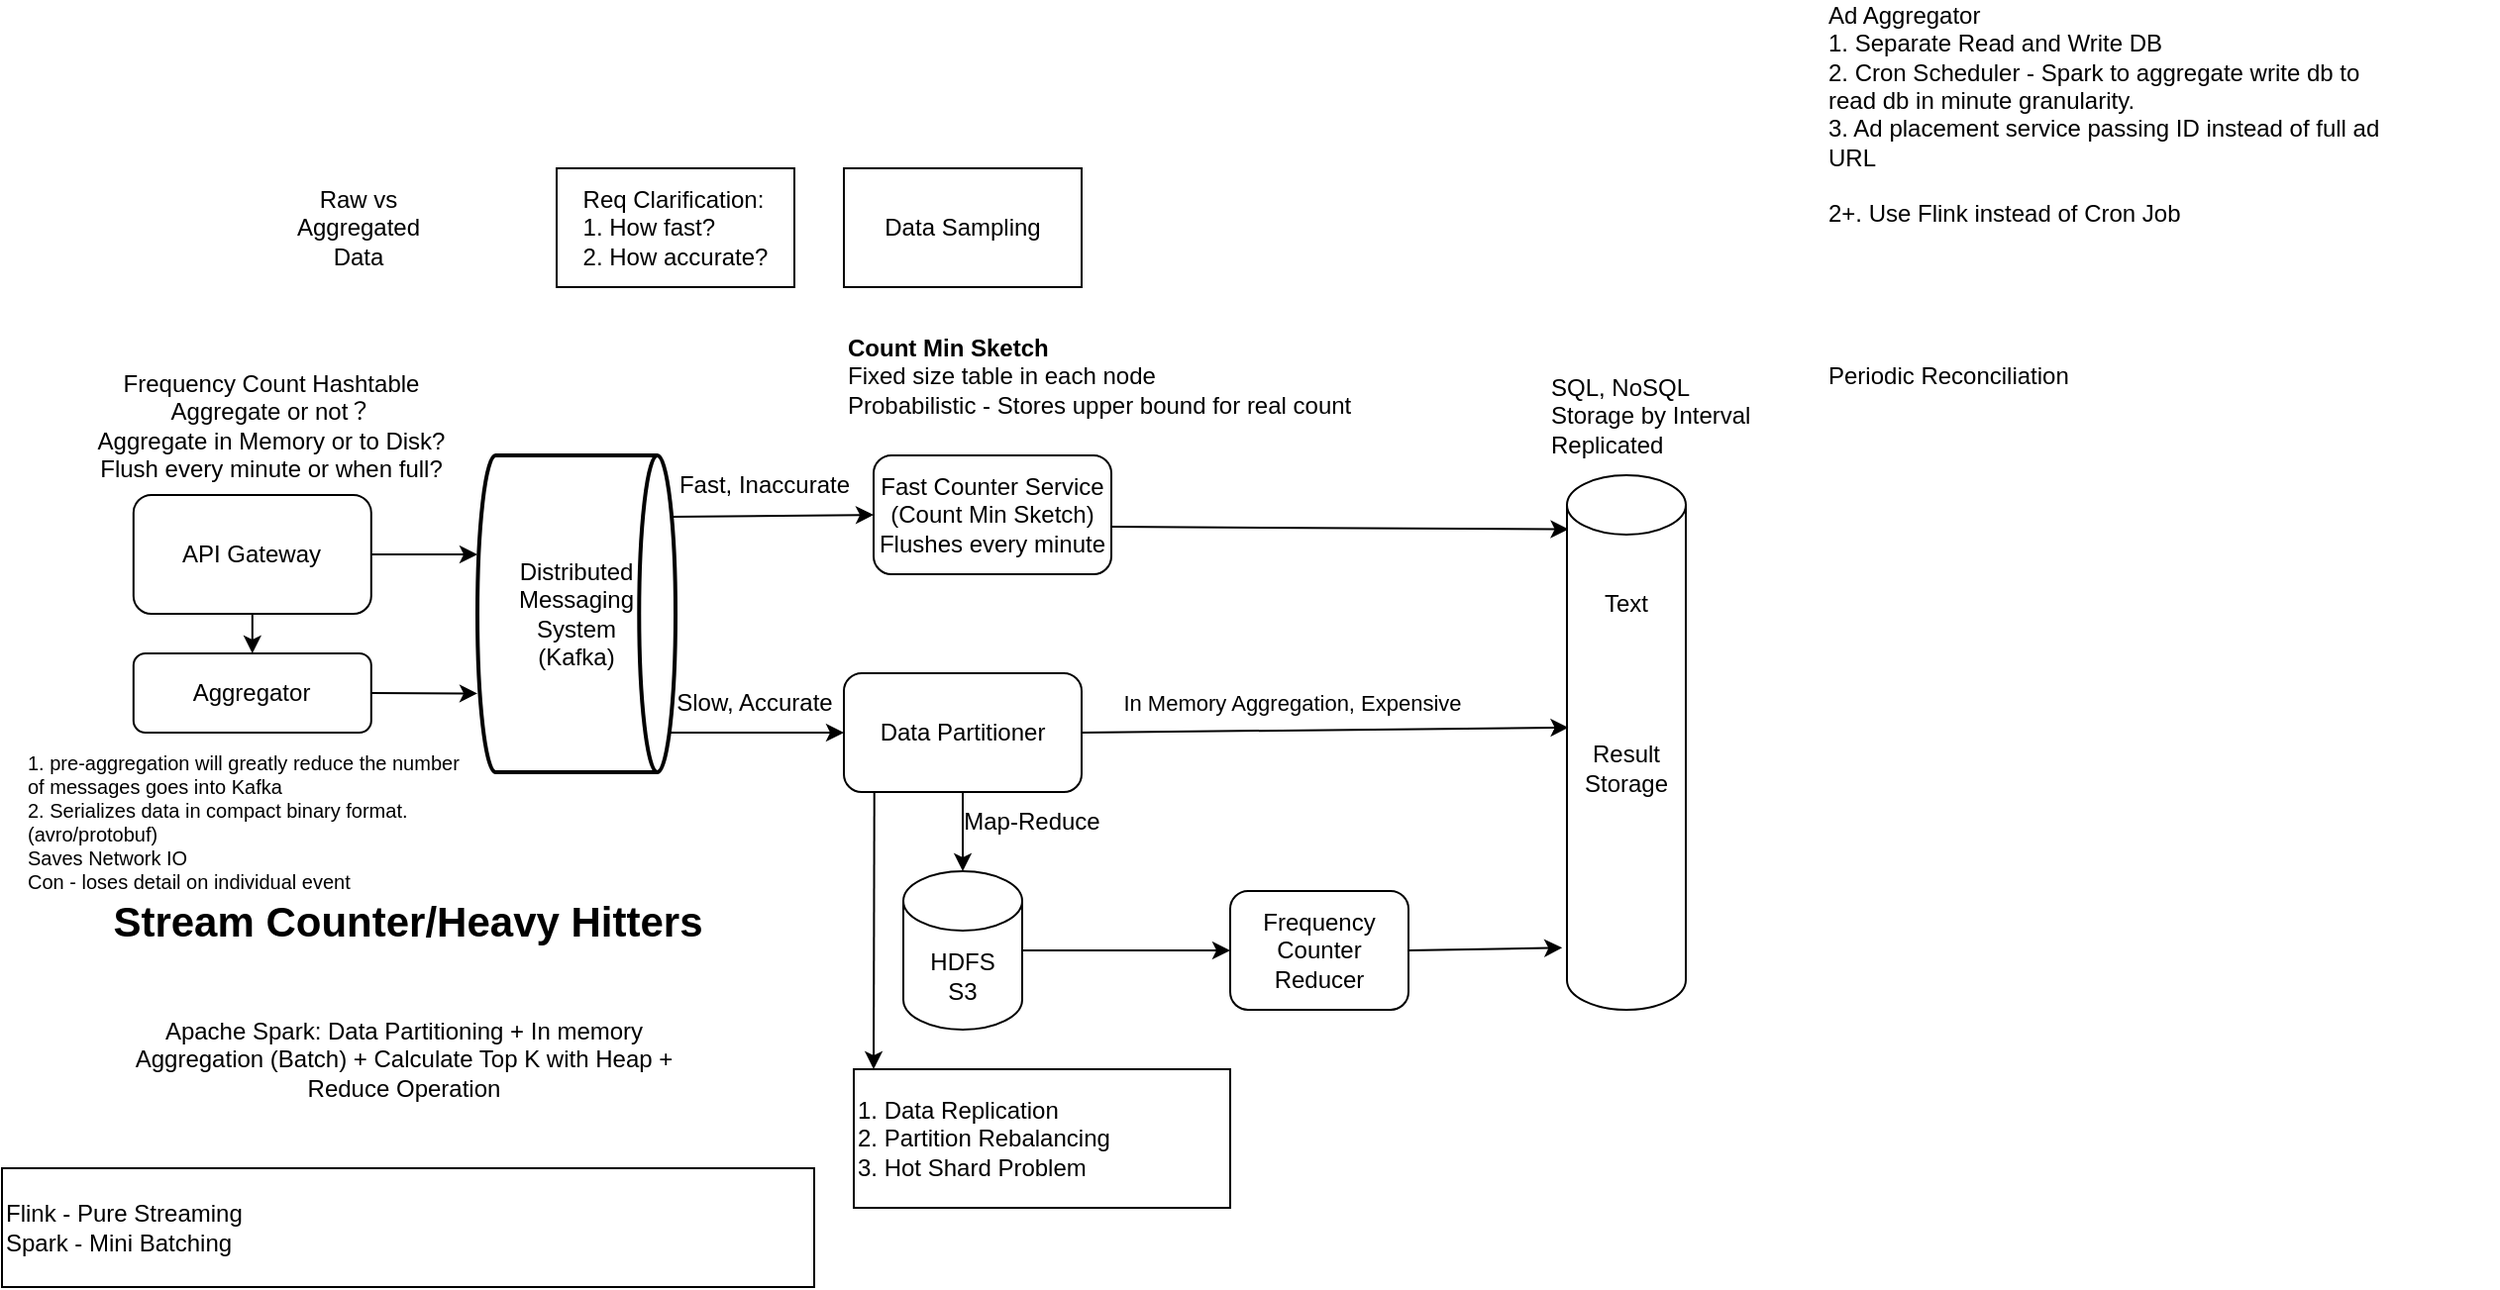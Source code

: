 <mxfile version="28.2.5">
  <diagram name="Page-1" id="ybURVlBU5D4kXEZvElC1">
    <mxGraphModel dx="2058" dy="1112" grid="1" gridSize="10" guides="1" tooltips="1" connect="1" arrows="1" fold="1" page="1" pageScale="1" pageWidth="850" pageHeight="1100" math="0" shadow="0">
      <root>
        <mxCell id="0" />
        <mxCell id="1" parent="0" />
        <mxCell id="8y-FWkT5chtIzJiCy5gt-1" value="&lt;b style=&quot;font-size: 21px;&quot;&gt;&lt;font style=&quot;font-size: 21px;&quot;&gt;Stream Counter/Heavy Hitters&lt;/font&gt;&lt;/b&gt;" style="text;html=1;strokeColor=none;fillColor=none;align=center;verticalAlign=middle;whiteSpace=wrap;rounded=0;fontSize=21;" parent="1" vertex="1">
          <mxGeometry x="50" y="690" width="390" height="70" as="geometry" />
        </mxCell>
        <mxCell id="8y-FWkT5chtIzJiCy5gt-7" value="" style="endArrow=classic;html=1;rounded=0;exitX=0.944;exitY=0.875;exitDx=0;exitDy=0;entryX=0;entryY=0.5;entryDx=0;entryDy=0;exitPerimeter=0;" parent="1" source="8y-FWkT5chtIzJiCy5gt-18" target="8y-FWkT5chtIzJiCy5gt-8" edge="1">
          <mxGeometry width="50" height="50" relative="1" as="geometry">
            <mxPoint x="365" y="626" as="sourcePoint" />
            <mxPoint x="450" y="626" as="targetPoint" />
          </mxGeometry>
        </mxCell>
        <mxCell id="8y-FWkT5chtIzJiCy5gt-8" value="Data Partitioner" style="rounded=1;whiteSpace=wrap;html=1;" parent="1" vertex="1">
          <mxGeometry x="465" y="600" width="120" height="60" as="geometry" />
        </mxCell>
        <mxCell id="8y-FWkT5chtIzJiCy5gt-9" value="Slow, Accurate" style="text;html=1;strokeColor=none;fillColor=none;align=center;verticalAlign=middle;whiteSpace=wrap;rounded=0;" parent="1" vertex="1">
          <mxGeometry x="375" y="600" width="90" height="30" as="geometry" />
        </mxCell>
        <mxCell id="8y-FWkT5chtIzJiCy5gt-11" value="Frequency Count Hashtable&lt;br&gt;Aggregate or not？&lt;br&gt;Aggregate in Memory or to Disk?&lt;br&gt;Flush every minute or when full?" style="text;html=1;strokeColor=none;fillColor=none;align=center;verticalAlign=middle;whiteSpace=wrap;rounded=0;" parent="1" vertex="1">
          <mxGeometry x="81.4" y="450" width="190" height="50" as="geometry" />
        </mxCell>
        <mxCell id="8y-FWkT5chtIzJiCy5gt-18" value="Distributed&lt;br&gt;Messaging&lt;br&gt;System&lt;br&gt;(Kafka)" style="strokeWidth=2;html=1;shape=mxgraph.flowchart.direct_data;whiteSpace=wrap;" parent="1" vertex="1">
          <mxGeometry x="280" y="490" width="100" height="160" as="geometry" />
        </mxCell>
        <mxCell id="8y-FWkT5chtIzJiCy5gt-2" value="API Gateway" style="rounded=1;whiteSpace=wrap;html=1;" parent="1" vertex="1">
          <mxGeometry x="106.4" y="510" width="120" height="60" as="geometry" />
        </mxCell>
        <mxCell id="8y-FWkT5chtIzJiCy5gt-3" value="" style="endArrow=classic;html=1;rounded=0;exitX=1;exitY=0.5;exitDx=0;exitDy=0;" parent="1" source="8y-FWkT5chtIzJiCy5gt-2" edge="1">
          <mxGeometry width="50" height="50" relative="1" as="geometry">
            <mxPoint x="196.4" y="590" as="sourcePoint" />
            <mxPoint x="280" y="540" as="targetPoint" />
          </mxGeometry>
        </mxCell>
        <mxCell id="8y-FWkT5chtIzJiCy5gt-29" value="Fast, Inaccurate" style="text;html=1;strokeColor=none;fillColor=none;align=center;verticalAlign=middle;whiteSpace=wrap;rounded=0;" parent="1" vertex="1">
          <mxGeometry x="380" y="490" width="90" height="30" as="geometry" />
        </mxCell>
        <mxCell id="8y-FWkT5chtIzJiCy5gt-30" value="Fast Counter Service&lt;br&gt;(Count Min Sketch)&lt;br&gt;Flushes every minute" style="rounded=1;whiteSpace=wrap;html=1;" parent="1" vertex="1">
          <mxGeometry x="480" y="490" width="120" height="60" as="geometry" />
        </mxCell>
        <mxCell id="8y-FWkT5chtIzJiCy5gt-31" value="" style="endArrow=classic;html=1;rounded=0;exitX=0.976;exitY=0.194;exitDx=0;exitDy=0;exitPerimeter=0;entryX=0;entryY=0.5;entryDx=0;entryDy=0;" parent="1" source="8y-FWkT5chtIzJiCy5gt-18" target="8y-FWkT5chtIzJiCy5gt-30" edge="1">
          <mxGeometry width="50" height="50" relative="1" as="geometry">
            <mxPoint x="580" y="640" as="sourcePoint" />
            <mxPoint x="630" y="590" as="targetPoint" />
          </mxGeometry>
        </mxCell>
        <mxCell id="8y-FWkT5chtIzJiCy5gt-32" value="" style="endArrow=classic;html=1;rounded=0;exitX=1;exitY=0.5;exitDx=0;exitDy=0;entryX=0.013;entryY=0.101;entryDx=0;entryDy=0;entryPerimeter=0;" parent="1" target="8y-FWkT5chtIzJiCy5gt-34" edge="1">
          <mxGeometry width="50" height="50" relative="1" as="geometry">
            <mxPoint x="600" y="526.06" as="sourcePoint" />
            <mxPoint x="760" y="526" as="targetPoint" />
          </mxGeometry>
        </mxCell>
        <mxCell id="8y-FWkT5chtIzJiCy5gt-34" value="Result&lt;br&gt;Storage" style="shape=cylinder3;whiteSpace=wrap;html=1;boundedLbl=1;backgroundOutline=1;size=15;" parent="1" vertex="1">
          <mxGeometry x="830" y="500" width="60" height="270" as="geometry" />
        </mxCell>
        <mxCell id="8y-FWkT5chtIzJiCy5gt-36" value="&lt;div&gt;&lt;b&gt;Count Min Sketch&lt;/b&gt;&lt;/div&gt;&lt;div style=&quot;&quot;&gt;Fixed size table in each node&lt;/div&gt;&lt;div&gt;Probabilistic - Stores upper bound for real count&lt;/div&gt;" style="text;html=1;strokeColor=none;fillColor=none;align=left;verticalAlign=middle;whiteSpace=wrap;rounded=0;" parent="1" vertex="1">
          <mxGeometry x="465" y="420" width="290" height="60" as="geometry" />
        </mxCell>
        <mxCell id="8y-FWkT5chtIzJiCy5gt-38" value="SQL, NoSQL&lt;br&gt;&lt;div style=&quot;&quot;&gt;&lt;span style=&quot;background-color: initial;&quot;&gt;Storage by Interval&lt;/span&gt;&lt;/div&gt;&lt;div style=&quot;&quot;&gt;&lt;span style=&quot;background-color: initial;&quot;&gt;Replicated&lt;/span&gt;&lt;/div&gt;" style="text;html=1;strokeColor=none;fillColor=none;align=left;verticalAlign=middle;whiteSpace=wrap;rounded=0;" parent="1" vertex="1">
          <mxGeometry x="820" y="440" width="120" height="60" as="geometry" />
        </mxCell>
        <mxCell id="8y-FWkT5chtIzJiCy5gt-42" value="1. pre-aggregation will greatly reduce the number of messages goes into Kafka&lt;br&gt;2. Serializes data in compact binary format.(avro/protobuf)&lt;br style=&quot;font-size: 10px;&quot;&gt;Saves Network IO&lt;br&gt;Con - loses detail on individual event" style="text;html=1;strokeColor=none;fillColor=none;align=left;verticalAlign=middle;whiteSpace=wrap;rounded=0;fontSize=10;" parent="1" vertex="1">
          <mxGeometry x="51.4" y="640" width="220" height="70" as="geometry" />
        </mxCell>
        <mxCell id="8y-FWkT5chtIzJiCy5gt-43" value="" style="endArrow=classic;html=1;rounded=0;exitX=0.5;exitY=1;exitDx=0;exitDy=0;" parent="1" source="8y-FWkT5chtIzJiCy5gt-2" edge="1">
          <mxGeometry width="50" height="50" relative="1" as="geometry">
            <mxPoint x="186.4" y="630" as="sourcePoint" />
            <mxPoint x="166.4" y="590" as="targetPoint" />
          </mxGeometry>
        </mxCell>
        <mxCell id="8y-FWkT5chtIzJiCy5gt-44" value="Aggregator" style="rounded=1;whiteSpace=wrap;html=1;" parent="1" vertex="1">
          <mxGeometry x="106.4" y="590" width="120" height="40" as="geometry" />
        </mxCell>
        <mxCell id="8y-FWkT5chtIzJiCy5gt-45" value="" style="endArrow=classic;html=1;rounded=0;exitX=1;exitY=0.5;exitDx=0;exitDy=0;entryX=0.036;entryY=0.939;entryDx=0;entryDy=0;entryPerimeter=0;" parent="1" source="8y-FWkT5chtIzJiCy5gt-44" edge="1">
          <mxGeometry width="50" height="50" relative="1" as="geometry">
            <mxPoint x="256.4" y="640" as="sourcePoint" />
            <mxPoint x="280.0" y="610.24" as="targetPoint" />
          </mxGeometry>
        </mxCell>
        <mxCell id="8y-FWkT5chtIzJiCy5gt-46" value="Map-Reduce" style="text;html=1;strokeColor=none;fillColor=none;align=center;verticalAlign=middle;whiteSpace=wrap;rounded=0;" parent="1" vertex="1">
          <mxGeometry x="520" y="660" width="80" height="30" as="geometry" />
        </mxCell>
        <mxCell id="8y-FWkT5chtIzJiCy5gt-48" value="Frequency Counter Reducer" style="rounded=1;whiteSpace=wrap;html=1;" parent="1" vertex="1">
          <mxGeometry x="660" y="710" width="90" height="60" as="geometry" />
        </mxCell>
        <mxCell id="8y-FWkT5chtIzJiCy5gt-49" value="HDFS&lt;br style=&quot;border-color: var(--border-color);&quot;&gt;S3" style="shape=cylinder3;whiteSpace=wrap;html=1;boundedLbl=1;backgroundOutline=1;size=15;" parent="1" vertex="1">
          <mxGeometry x="495" y="700" width="60" height="80" as="geometry" />
        </mxCell>
        <mxCell id="8y-FWkT5chtIzJiCy5gt-50" value="" style="endArrow=classic;html=1;rounded=0;exitX=0.5;exitY=1;exitDx=0;exitDy=0;" parent="1" source="8y-FWkT5chtIzJiCy5gt-8" edge="1">
          <mxGeometry width="50" height="50" relative="1" as="geometry">
            <mxPoint x="630" y="730" as="sourcePoint" />
            <mxPoint x="525" y="700" as="targetPoint" />
          </mxGeometry>
        </mxCell>
        <mxCell id="8y-FWkT5chtIzJiCy5gt-51" value="" style="endArrow=classic;html=1;rounded=0;entryX=0;entryY=0.5;entryDx=0;entryDy=0;" parent="1" source="8y-FWkT5chtIzJiCy5gt-49" target="8y-FWkT5chtIzJiCy5gt-48" edge="1">
          <mxGeometry width="50" height="50" relative="1" as="geometry">
            <mxPoint x="560" y="740" as="sourcePoint" />
            <mxPoint x="595" y="739" as="targetPoint" />
          </mxGeometry>
        </mxCell>
        <mxCell id="8y-FWkT5chtIzJiCy5gt-52" value="" style="endArrow=classic;html=1;rounded=0;exitX=1;exitY=0.5;exitDx=0;exitDy=0;entryX=-0.04;entryY=0.884;entryDx=0;entryDy=0;entryPerimeter=0;" parent="1" source="8y-FWkT5chtIzJiCy5gt-48" target="8y-FWkT5chtIzJiCy5gt-34" edge="1">
          <mxGeometry width="50" height="50" relative="1" as="geometry">
            <mxPoint x="694" y="748" as="sourcePoint" />
            <mxPoint x="733.02" y="739" as="targetPoint" />
          </mxGeometry>
        </mxCell>
        <mxCell id="8y-FWkT5chtIzJiCy5gt-54" value="" style="endArrow=classic;html=1;rounded=0;exitX=1;exitY=0.5;exitDx=0;exitDy=0;entryX=0.013;entryY=0.472;entryDx=0;entryDy=0;entryPerimeter=0;" parent="1" source="8y-FWkT5chtIzJiCy5gt-8" target="8y-FWkT5chtIzJiCy5gt-34" edge="1">
          <mxGeometry width="50" height="50" relative="1" as="geometry">
            <mxPoint x="640" y="650" as="sourcePoint" />
            <mxPoint x="690" y="600" as="targetPoint" />
          </mxGeometry>
        </mxCell>
        <mxCell id="8y-FWkT5chtIzJiCy5gt-55" value="In Memory Aggregation, Expensive" style="edgeLabel;html=1;align=center;verticalAlign=middle;resizable=0;points=[];" parent="8y-FWkT5chtIzJiCy5gt-54" connectable="0" vertex="1">
          <mxGeometry x="-0.166" y="4" relative="1" as="geometry">
            <mxPoint x="3" y="-10" as="offset" />
          </mxGeometry>
        </mxCell>
        <mxCell id="8y-FWkT5chtIzJiCy5gt-56" value="Apache Spark: Data Partitioning + In memory Aggregation (Batch) + Calculate Top K with Heap + Reduce Operation" style="text;html=1;strokeColor=none;fillColor=none;align=center;verticalAlign=middle;whiteSpace=wrap;rounded=0;" parent="1" vertex="1">
          <mxGeometry x="106.4" y="760" width="273.6" height="70" as="geometry" />
        </mxCell>
        <mxCell id="QWQPAWSHBbOFJZBjrlaj-1" value="Raw vs Aggregated Data" style="text;html=1;strokeColor=none;fillColor=none;align=center;verticalAlign=middle;whiteSpace=wrap;rounded=0;" parent="1" vertex="1">
          <mxGeometry x="190" y="360" width="60" height="30" as="geometry" />
        </mxCell>
        <mxCell id="5Jaj-E77fAwwfaJCabGh-1" value="&lt;div style=&quot;text-align: left;&quot;&gt;&lt;span style=&quot;background-color: initial;&quot;&gt;Req Clarification:&lt;/span&gt;&lt;/div&gt;&lt;div style=&quot;text-align: left;&quot;&gt;&lt;span style=&quot;background-color: initial;&quot;&gt;1. How fast?&lt;/span&gt;&lt;/div&gt;&lt;div style=&quot;text-align: left;&quot;&gt;&lt;span style=&quot;background-color: initial;&quot;&gt;2. How accurate?&lt;/span&gt;&lt;/div&gt;" style="rounded=0;whiteSpace=wrap;html=1;" parent="1" vertex="1">
          <mxGeometry x="320" y="345" width="120" height="60" as="geometry" />
        </mxCell>
        <mxCell id="5Jaj-E77fAwwfaJCabGh-2" value="Data Sampling" style="rounded=0;whiteSpace=wrap;html=1;" parent="1" vertex="1">
          <mxGeometry x="465" y="345" width="120" height="60" as="geometry" />
        </mxCell>
        <mxCell id="1iikRygat-jRjVivOJMq-1" value="" style="endArrow=classic;html=1;rounded=0;exitX=0.128;exitY=1.007;exitDx=0;exitDy=0;exitPerimeter=0;" parent="1" source="8y-FWkT5chtIzJiCy5gt-8" edge="1">
          <mxGeometry width="50" height="50" relative="1" as="geometry">
            <mxPoint x="480" y="870" as="sourcePoint" />
            <mxPoint x="480" y="800" as="targetPoint" />
          </mxGeometry>
        </mxCell>
        <mxCell id="1iikRygat-jRjVivOJMq-2" value="1. Data Replication&lt;br&gt;2. Partition Rebalancing&lt;br&gt;3. Hot Shard Problem&amp;nbsp;" style="rounded=0;whiteSpace=wrap;html=1;align=left;" parent="1" vertex="1">
          <mxGeometry x="470" y="800" width="190" height="70" as="geometry" />
        </mxCell>
        <mxCell id="dLB5FPAA_UwGwQn23aW7-2" value="Ad Aggregator&lt;div&gt;1. Separate Read and Write DB&lt;/div&gt;&lt;div&gt;2. Cron Scheduler - Spark to aggregate write db to read db in minute granularity.&lt;/div&gt;&lt;div&gt;3. Ad placement service passing ID instead of full ad URL&lt;/div&gt;&lt;div&gt;&lt;br&gt;&lt;/div&gt;&lt;div&gt;2+. Use Flink instead of Cron Job&amp;nbsp;&lt;/div&gt;&lt;div&gt;&lt;br&gt;&lt;/div&gt;" style="text;html=1;align=left;verticalAlign=middle;whiteSpace=wrap;rounded=0;" parent="1" vertex="1">
          <mxGeometry x="960" y="270" width="290" height="110" as="geometry" />
        </mxCell>
        <mxCell id="dLB5FPAA_UwGwQn23aW7-3" value="Text" style="text;html=1;align=center;verticalAlign=middle;whiteSpace=wrap;rounded=0;" parent="1" vertex="1">
          <mxGeometry x="830" y="550" width="60" height="30" as="geometry" />
        </mxCell>
        <mxCell id="dLB5FPAA_UwGwQn23aW7-6" value="Periodic Reconciliation" style="text;html=1;align=left;verticalAlign=middle;whiteSpace=wrap;rounded=0;" parent="1" vertex="1">
          <mxGeometry x="960" y="400" width="340" height="100" as="geometry" />
        </mxCell>
        <mxCell id="3DfZOUERl799rNxI_Sbx-1" value="Flink - Pure Streaming&lt;div&gt;Spark - Mini Batching&lt;/div&gt;" style="rounded=0;whiteSpace=wrap;html=1;align=left;" vertex="1" parent="1">
          <mxGeometry x="40" y="850" width="410" height="60" as="geometry" />
        </mxCell>
      </root>
    </mxGraphModel>
  </diagram>
</mxfile>
